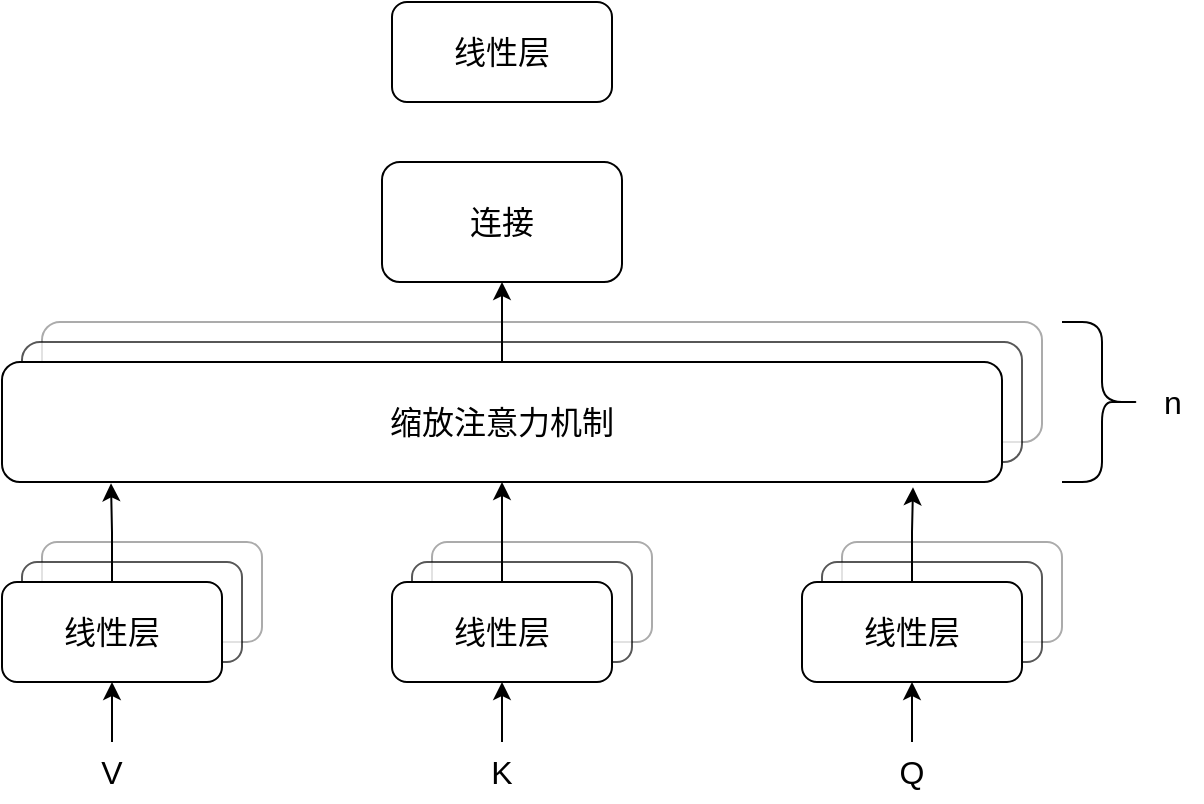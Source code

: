 <mxfile version="24.4.0" type="github">
  <diagram name="第 1 页" id="X00CZErsw5lxIn04xf_R">
    <mxGraphModel dx="1213" dy="631" grid="1" gridSize="10" guides="1" tooltips="1" connect="1" arrows="1" fold="1" page="1" pageScale="1" pageWidth="827" pageHeight="1169" math="0" shadow="0">
      <root>
        <mxCell id="0" />
        <mxCell id="1" parent="0" />
        <mxCell id="4k-sA4LPTLcVA16bypzs-111" value="" style="rounded=1;whiteSpace=wrap;html=1;fontSize=16;opacity=33;" vertex="1" parent="1">
          <mxGeometry x="170" y="180" width="500" height="60" as="geometry" />
        </mxCell>
        <mxCell id="4k-sA4LPTLcVA16bypzs-110" value="" style="rounded=1;whiteSpace=wrap;html=1;fontSize=16;opacity=66;" vertex="1" parent="1">
          <mxGeometry x="160" y="190" width="500" height="60" as="geometry" />
        </mxCell>
        <mxCell id="4k-sA4LPTLcVA16bypzs-102" value="" style="rounded=1;whiteSpace=wrap;html=1;fontSize=16;opacity=33;" vertex="1" parent="1">
          <mxGeometry x="170" y="290" width="110" height="50" as="geometry" />
        </mxCell>
        <mxCell id="4k-sA4LPTLcVA16bypzs-101" value="" style="rounded=1;whiteSpace=wrap;html=1;fontSize=16;textShadow=1;opacity=66;" vertex="1" parent="1">
          <mxGeometry x="160" y="300" width="110" height="50" as="geometry" />
        </mxCell>
        <mxCell id="4k-sA4LPTLcVA16bypzs-90" value="线性层" style="rounded=1;whiteSpace=wrap;html=1;fontSize=16;" vertex="1" parent="1">
          <mxGeometry x="150" y="310" width="110" height="50" as="geometry" />
        </mxCell>
        <mxCell id="4k-sA4LPTLcVA16bypzs-139" style="edgeStyle=orthogonalEdgeStyle;rounded=0;orthogonalLoop=1;jettySize=auto;html=1;exitX=0.5;exitY=0;exitDx=0;exitDy=0;entryX=0.5;entryY=1;entryDx=0;entryDy=0;" edge="1" parent="1" source="4k-sA4LPTLcVA16bypzs-93" target="4k-sA4LPTLcVA16bypzs-94">
          <mxGeometry relative="1" as="geometry" />
        </mxCell>
        <mxCell id="4k-sA4LPTLcVA16bypzs-93" value="缩放注意力机制" style="rounded=1;whiteSpace=wrap;html=1;fontSize=16;" vertex="1" parent="1">
          <mxGeometry x="150" y="200" width="500" height="60" as="geometry" />
        </mxCell>
        <mxCell id="4k-sA4LPTLcVA16bypzs-94" value="连接" style="rounded=1;whiteSpace=wrap;html=1;fontSize=16;" vertex="1" parent="1">
          <mxGeometry x="340" y="100" width="120" height="60" as="geometry" />
        </mxCell>
        <mxCell id="4k-sA4LPTLcVA16bypzs-98" value="线性层" style="rounded=1;whiteSpace=wrap;html=1;fontSize=16;" vertex="1" parent="1">
          <mxGeometry x="345" y="20" width="110" height="50" as="geometry" />
        </mxCell>
        <mxCell id="4k-sA4LPTLcVA16bypzs-113" value="" style="shape=curlyBracket;whiteSpace=wrap;html=1;rounded=1;flipH=1;labelPosition=right;verticalLabelPosition=middle;align=left;verticalAlign=middle;fontSize=16;" vertex="1" parent="1">
          <mxGeometry x="680" y="180" width="40" height="80" as="geometry" />
        </mxCell>
        <mxCell id="4k-sA4LPTLcVA16bypzs-115" value="n" style="text;html=1;align=center;verticalAlign=middle;resizable=0;points=[];autosize=1;strokeColor=none;fillColor=none;rotation=0;fontSize=16;" vertex="1" parent="1">
          <mxGeometry x="720" y="205" width="30" height="30" as="geometry" />
        </mxCell>
        <mxCell id="4k-sA4LPTLcVA16bypzs-125" style="edgeStyle=orthogonalEdgeStyle;rounded=0;orthogonalLoop=1;jettySize=auto;html=1;exitX=0.5;exitY=0;exitDx=0;exitDy=0;entryX=0.5;entryY=1;entryDx=0;entryDy=0;" edge="1" parent="1" source="4k-sA4LPTLcVA16bypzs-116" target="4k-sA4LPTLcVA16bypzs-90">
          <mxGeometry relative="1" as="geometry" />
        </mxCell>
        <mxCell id="4k-sA4LPTLcVA16bypzs-116" value="V" style="text;html=1;align=center;verticalAlign=middle;whiteSpace=wrap;rounded=0;fontSize=16;" vertex="1" parent="1">
          <mxGeometry x="175" y="390" width="60" height="30" as="geometry" />
        </mxCell>
        <mxCell id="4k-sA4LPTLcVA16bypzs-126" style="edgeStyle=orthogonalEdgeStyle;rounded=0;orthogonalLoop=1;jettySize=auto;html=1;exitX=0.5;exitY=0;exitDx=0;exitDy=0;entryX=0.5;entryY=1;entryDx=0;entryDy=0;" edge="1" parent="1" source="4k-sA4LPTLcVA16bypzs-117" target="4k-sA4LPTLcVA16bypzs-121">
          <mxGeometry relative="1" as="geometry" />
        </mxCell>
        <mxCell id="4k-sA4LPTLcVA16bypzs-117" value="K" style="text;html=1;align=center;verticalAlign=middle;whiteSpace=wrap;rounded=0;fontSize=16;" vertex="1" parent="1">
          <mxGeometry x="370" y="390" width="60" height="30" as="geometry" />
        </mxCell>
        <mxCell id="4k-sA4LPTLcVA16bypzs-129" style="edgeStyle=orthogonalEdgeStyle;rounded=0;orthogonalLoop=1;jettySize=auto;html=1;exitX=0.5;exitY=0;exitDx=0;exitDy=0;entryX=0.5;entryY=1;entryDx=0;entryDy=0;" edge="1" parent="1" source="4k-sA4LPTLcVA16bypzs-118" target="4k-sA4LPTLcVA16bypzs-124">
          <mxGeometry relative="1" as="geometry" />
        </mxCell>
        <mxCell id="4k-sA4LPTLcVA16bypzs-118" value="Q" style="text;html=1;align=center;verticalAlign=middle;whiteSpace=wrap;rounded=0;fontSize=16;" vertex="1" parent="1">
          <mxGeometry x="575" y="390" width="60" height="30" as="geometry" />
        </mxCell>
        <mxCell id="4k-sA4LPTLcVA16bypzs-119" value="" style="rounded=1;whiteSpace=wrap;html=1;fontSize=16;opacity=33;" vertex="1" parent="1">
          <mxGeometry x="365" y="290" width="110" height="50" as="geometry" />
        </mxCell>
        <mxCell id="4k-sA4LPTLcVA16bypzs-120" value="" style="rounded=1;whiteSpace=wrap;html=1;fontSize=16;textShadow=1;opacity=66;" vertex="1" parent="1">
          <mxGeometry x="355" y="300" width="110" height="50" as="geometry" />
        </mxCell>
        <mxCell id="4k-sA4LPTLcVA16bypzs-136" style="edgeStyle=orthogonalEdgeStyle;rounded=0;orthogonalLoop=1;jettySize=auto;html=1;entryX=0.5;entryY=1;entryDx=0;entryDy=0;" edge="1" parent="1" source="4k-sA4LPTLcVA16bypzs-121" target="4k-sA4LPTLcVA16bypzs-93">
          <mxGeometry relative="1" as="geometry">
            <mxPoint x="395" y="270" as="targetPoint" />
          </mxGeometry>
        </mxCell>
        <mxCell id="4k-sA4LPTLcVA16bypzs-121" value="线性层" style="rounded=1;whiteSpace=wrap;html=1;fontSize=16;" vertex="1" parent="1">
          <mxGeometry x="345" y="310" width="110" height="50" as="geometry" />
        </mxCell>
        <mxCell id="4k-sA4LPTLcVA16bypzs-122" value="" style="rounded=1;whiteSpace=wrap;html=1;fontSize=16;opacity=33;" vertex="1" parent="1">
          <mxGeometry x="570" y="290" width="110" height="50" as="geometry" />
        </mxCell>
        <mxCell id="4k-sA4LPTLcVA16bypzs-123" value="" style="rounded=1;whiteSpace=wrap;html=1;fontSize=16;textShadow=1;opacity=66;" vertex="1" parent="1">
          <mxGeometry x="560" y="300" width="110" height="50" as="geometry" />
        </mxCell>
        <mxCell id="4k-sA4LPTLcVA16bypzs-124" value="线性层" style="rounded=1;whiteSpace=wrap;html=1;fontSize=16;" vertex="1" parent="1">
          <mxGeometry x="550" y="310" width="110" height="50" as="geometry" />
        </mxCell>
        <mxCell id="4k-sA4LPTLcVA16bypzs-134" style="edgeStyle=orthogonalEdgeStyle;rounded=0;orthogonalLoop=1;jettySize=auto;html=1;entryX=0.109;entryY=1.011;entryDx=0;entryDy=0;entryPerimeter=0;" edge="1" parent="1" source="4k-sA4LPTLcVA16bypzs-90" target="4k-sA4LPTLcVA16bypzs-93">
          <mxGeometry relative="1" as="geometry" />
        </mxCell>
        <mxCell id="4k-sA4LPTLcVA16bypzs-138" style="edgeStyle=orthogonalEdgeStyle;rounded=0;orthogonalLoop=1;jettySize=auto;html=1;exitX=0.5;exitY=0;exitDx=0;exitDy=0;entryX=0.911;entryY=1.044;entryDx=0;entryDy=0;entryPerimeter=0;" edge="1" parent="1" source="4k-sA4LPTLcVA16bypzs-124" target="4k-sA4LPTLcVA16bypzs-93">
          <mxGeometry relative="1" as="geometry" />
        </mxCell>
      </root>
    </mxGraphModel>
  </diagram>
</mxfile>
